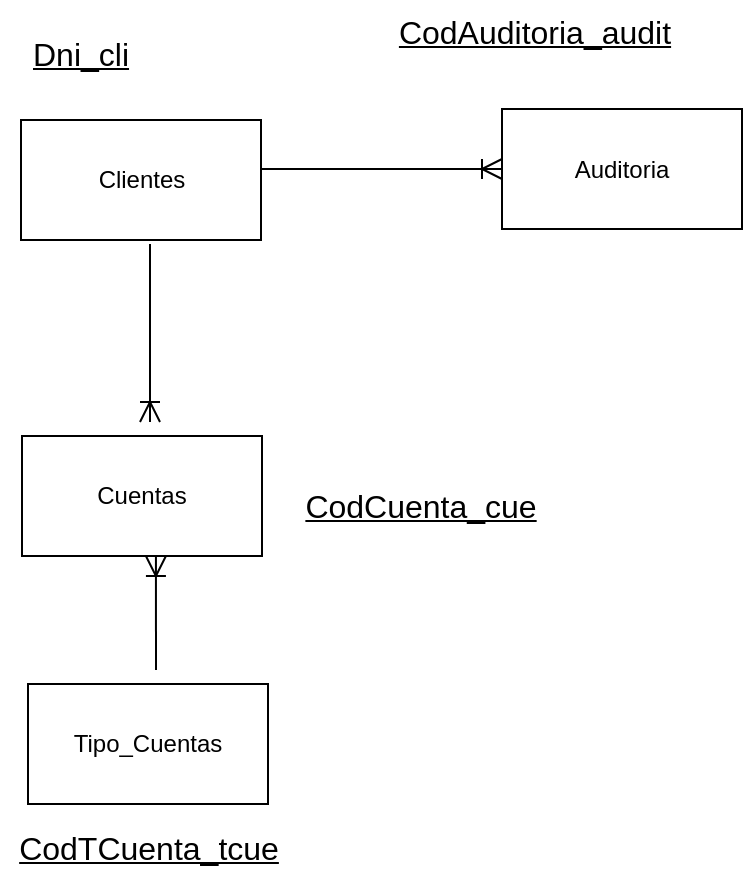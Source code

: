 <mxfile version="24.8.3" pages="4">
  <diagram name="Página-1" id="zxB4gJNdFVLavPCX1FQv">
    <mxGraphModel dx="1382" dy="931" grid="0" gridSize="10" guides="1" tooltips="1" connect="1" arrows="1" fold="1" page="0" pageScale="1" pageWidth="827" pageHeight="1169" math="0" shadow="0">
      <root>
        <mxCell id="0" />
        <mxCell id="1" parent="0" />
        <mxCell id="jgbjD3Xc3a9qb6cV0YSL-1" value="Clientes" style="rounded=0;whiteSpace=wrap;html=1;" parent="1" vertex="1">
          <mxGeometry x="-87.5" y="-307" width="120" height="60" as="geometry" />
        </mxCell>
        <mxCell id="jgbjD3Xc3a9qb6cV0YSL-2" value="&lt;u&gt;Dni_cli&lt;/u&gt;" style="text;html=1;align=center;verticalAlign=middle;resizable=0;points=[];autosize=1;strokeColor=none;fillColor=none;fontSize=16;" parent="1" vertex="1">
          <mxGeometry x="-91" y="-355.5" width="66" height="31" as="geometry" />
        </mxCell>
        <mxCell id="jgbjD3Xc3a9qb6cV0YSL-3" value="Tipo_Cuentas" style="rounded=0;whiteSpace=wrap;html=1;" parent="1" vertex="1">
          <mxGeometry x="-84" y="-25" width="120" height="60" as="geometry" />
        </mxCell>
        <mxCell id="jgbjD3Xc3a9qb6cV0YSL-4" value="&lt;u&gt;CodTCuenta_tcue&lt;/u&gt;" style="text;html=1;align=center;verticalAlign=middle;resizable=0;points=[];autosize=1;strokeColor=none;fillColor=none;fontSize=16;" parent="1" vertex="1">
          <mxGeometry x="-98" y="41" width="148" height="31" as="geometry" />
        </mxCell>
        <mxCell id="jgbjD3Xc3a9qb6cV0YSL-5" value="Cuentas" style="rounded=0;whiteSpace=wrap;html=1;" parent="1" vertex="1">
          <mxGeometry x="-87" y="-149" width="120" height="60" as="geometry" />
        </mxCell>
        <mxCell id="jgbjD3Xc3a9qb6cV0YSL-6" value="&lt;u&gt;CodCuenta_cue&lt;/u&gt;" style="text;html=1;align=center;verticalAlign=middle;resizable=0;points=[];autosize=1;strokeColor=none;fillColor=none;fontSize=16;" parent="1" vertex="1">
          <mxGeometry x="45" y="-130" width="134" height="31" as="geometry" />
        </mxCell>
        <mxCell id="jgbjD3Xc3a9qb6cV0YSL-7" value="Auditoria" style="rounded=0;whiteSpace=wrap;html=1;" parent="1" vertex="1">
          <mxGeometry x="153" y="-312.5" width="120" height="60" as="geometry" />
        </mxCell>
        <mxCell id="jgbjD3Xc3a9qb6cV0YSL-8" value="&lt;u&gt;CodAuditoria_audit&lt;/u&gt;" style="text;html=1;align=center;verticalAlign=middle;resizable=0;points=[];autosize=1;strokeColor=none;fillColor=none;fontSize=16;" parent="1" vertex="1">
          <mxGeometry x="91.5" y="-367" width="154" height="31" as="geometry" />
        </mxCell>
        <mxCell id="jgbjD3Xc3a9qb6cV0YSL-9" value="" style="fontSize=12;html=1;endArrow=ERoneToMany;rounded=0;startSize=8;endSize=8;entryX=0.558;entryY=1;entryDx=0;entryDy=0;entryPerimeter=0;" parent="1" target="jgbjD3Xc3a9qb6cV0YSL-5" edge="1">
          <mxGeometry width="100" height="100" relative="1" as="geometry">
            <mxPoint x="-20" y="-32" as="sourcePoint" />
            <mxPoint x="74" y="-68.5" as="targetPoint" />
          </mxGeometry>
        </mxCell>
        <mxCell id="jgbjD3Xc3a9qb6cV0YSL-10" value="" style="fontSize=12;html=1;endArrow=ERoneToMany;rounded=0;startSize=8;endSize=8;entryX=0;entryY=0.5;entryDx=0;entryDy=0;exitX=1;exitY=0.408;exitDx=0;exitDy=0;exitPerimeter=0;" parent="1" source="jgbjD3Xc3a9qb6cV0YSL-1" target="jgbjD3Xc3a9qb6cV0YSL-7" edge="1">
          <mxGeometry width="100" height="100" relative="1" as="geometry">
            <mxPoint x="39.5" y="-273" as="sourcePoint" />
            <mxPoint x="139.5" y="-373" as="targetPoint" />
            <Array as="points" />
          </mxGeometry>
        </mxCell>
        <mxCell id="jgbjD3Xc3a9qb6cV0YSL-11" value="" style="fontSize=12;html=1;endArrow=ERoneToMany;rounded=0;startSize=8;endSize=8;" parent="1" edge="1">
          <mxGeometry width="100" height="100" relative="1" as="geometry">
            <mxPoint x="-23" y="-245" as="sourcePoint" />
            <mxPoint x="-23" y="-156" as="targetPoint" />
          </mxGeometry>
        </mxCell>
      </root>
    </mxGraphModel>
  </diagram>
  <diagram id="vnbP18IH7Ibo_6LQcoX6" name="Página-2">
    <mxGraphModel dx="864" dy="1237" grid="0" gridSize="10" guides="1" tooltips="1" connect="1" arrows="1" fold="1" page="0" pageScale="1" pageWidth="827" pageHeight="1169" math="0" shadow="0">
      <root>
        <mxCell id="0" />
        <mxCell id="1" parent="0" />
        <mxCell id="KJEj9LLZVPbAl-D56fkq-1" value="Proveedores" style="rounded=0;whiteSpace=wrap;html=1;" vertex="1" parent="1">
          <mxGeometry x="-267" y="-87" width="120" height="60" as="geometry" />
        </mxCell>
        <mxCell id="KJEj9LLZVPbAl-D56fkq-2" value="&lt;u&gt;CodProv_Pr&lt;/u&gt;" style="text;html=1;align=center;verticalAlign=middle;resizable=0;points=[];autosize=1;strokeColor=none;fillColor=none;fontSize=16;" vertex="1" parent="1">
          <mxGeometry x="-254.5" y="-139.5" width="105" height="31" as="geometry" />
        </mxCell>
        <mxCell id="KJEj9LLZVPbAl-D56fkq-3" value="Articulos" style="rounded=0;whiteSpace=wrap;html=1;" vertex="1" parent="1">
          <mxGeometry x="216.5" y="-78" width="120" height="60" as="geometry" />
        </mxCell>
        <mxCell id="KJEj9LLZVPbAl-D56fkq-4" value="&lt;u&gt;CodArt_A&lt;/u&gt;" style="text;html=1;align=center;verticalAlign=middle;resizable=0;points=[];autosize=1;strokeColor=none;fillColor=none;fontSize=16;" vertex="1" parent="1">
          <mxGeometry x="194" y="-139.5" width="87" height="31" as="geometry" />
        </mxCell>
        <mxCell id="KJEj9LLZVPbAl-D56fkq-5" value="Facturas" style="rounded=0;whiteSpace=wrap;html=1;" vertex="1" parent="1">
          <mxGeometry x="248" y="245" width="120" height="60" as="geometry" />
        </mxCell>
        <mxCell id="KJEj9LLZVPbAl-D56fkq-6" value="&lt;u&gt;NumFact_F&lt;/u&gt;" style="text;html=1;align=center;verticalAlign=middle;resizable=0;points=[];autosize=1;strokeColor=none;fillColor=none;fontSize=16;" vertex="1" parent="1">
          <mxGeometry x="135" y="257" width="102" height="31" as="geometry" />
        </mxCell>
        <mxCell id="KJEj9LLZVPbAl-D56fkq-7" value="DetalleDeFacturas" style="rounded=0;whiteSpace=wrap;html=1;" vertex="1" parent="1">
          <mxGeometry x="230" y="67" width="120" height="60" as="geometry" />
        </mxCell>
        <mxCell id="KJEj9LLZVPbAl-D56fkq-8" value="&lt;u&gt;NumFact_DF&lt;/u&gt;" style="text;html=1;align=center;verticalAlign=middle;resizable=0;points=[];autosize=1;strokeColor=none;fillColor=none;fontSize=16;" vertex="1" parent="1">
          <mxGeometry x="381" y="67" width="113" height="31" as="geometry" />
        </mxCell>
        <mxCell id="KJEj9LLZVPbAl-D56fkq-9" value="&lt;u&gt;CodArt_DF&lt;/u&gt;" style="text;html=1;align=center;verticalAlign=middle;resizable=0;points=[];autosize=1;strokeColor=none;fillColor=none;fontSize=16;" vertex="1" parent="1">
          <mxGeometry x="401" y="105" width="98" height="31" as="geometry" />
        </mxCell>
        <mxCell id="KJEj9LLZVPbAl-D56fkq-10" value="proveedorXarticulos" style="rounded=0;whiteSpace=wrap;html=1;fillColor=#f8cecc;strokeColor=#b85450;" vertex="1" parent="1">
          <mxGeometry x="-43" y="-87" width="120" height="60" as="geometry" />
        </mxCell>
        <mxCell id="KJEj9LLZVPbAl-D56fkq-11" value="" style="fontSize=12;html=1;endArrow=ERoneToMany;rounded=0;startSize=8;endSize=8;" edge="1" parent="1">
          <mxGeometry width="100" height="100" relative="1" as="geometry">
            <mxPoint x="-142" y="-54" as="sourcePoint" />
            <mxPoint x="-45" y="-57" as="targetPoint" />
          </mxGeometry>
        </mxCell>
        <mxCell id="KJEj9LLZVPbAl-D56fkq-12" value="" style="fontSize=12;html=1;endArrow=ERoneToMany;rounded=0;startSize=8;endSize=8;exitX=0;exitY=0.5;exitDx=0;exitDy=0;entryX=1;entryY=0.5;entryDx=0;entryDy=0;" edge="1" parent="1" source="KJEj9LLZVPbAl-D56fkq-3" target="KJEj9LLZVPbAl-D56fkq-10">
          <mxGeometry width="100" height="100" relative="1" as="geometry">
            <mxPoint x="77" y="-87" as="sourcePoint" />
            <mxPoint x="177" y="-187" as="targetPoint" />
          </mxGeometry>
        </mxCell>
        <mxCell id="KJEj9LLZVPbAl-D56fkq-13" value="&lt;u&gt;CodProv_PrXA&lt;/u&gt;" style="text;html=1;align=center;verticalAlign=middle;resizable=0;points=[];autosize=1;strokeColor=#b85450;fillColor=#f8cecc;fontSize=16;" vertex="1" parent="1">
          <mxGeometry x="-40" y="-161" width="127" height="31" as="geometry" />
        </mxCell>
        <mxCell id="KJEj9LLZVPbAl-D56fkq-16" value="&lt;u&gt;CodArt_&lt;/u&gt;&lt;u&gt;PrXA&lt;/u&gt;" style="text;html=1;align=center;verticalAlign=middle;resizable=0;points=[];autosize=1;strokeColor=#b85450;fillColor=#f8cecc;fontSize=16;" vertex="1" parent="1">
          <mxGeometry x="-33.5" y="-130" width="114" height="31" as="geometry" />
        </mxCell>
        <mxCell id="KJEj9LLZVPbAl-D56fkq-17" value="HistoricoPreciosCompra" style="rounded=0;whiteSpace=wrap;html=1;" vertex="1" parent="1">
          <mxGeometry x="-49" y="26" width="158" height="61" as="geometry" />
        </mxCell>
        <mxCell id="KJEj9LLZVPbAl-D56fkq-18" value="" style="fontSize=12;html=1;endArrow=ERoneToMany;rounded=0;startSize=8;endSize=8;entryX=0.5;entryY=0;entryDx=0;entryDy=0;exitX=0.5;exitY=1;exitDx=0;exitDy=0;" edge="1" parent="1" source="KJEj9LLZVPbAl-D56fkq-10" target="KJEj9LLZVPbAl-D56fkq-17">
          <mxGeometry width="100" height="100" relative="1" as="geometry">
            <mxPoint x="-132" y="-44" as="sourcePoint" />
            <mxPoint x="-35" y="-47" as="targetPoint" />
            <Array as="points">
              <mxPoint x="33" y="-5" />
            </Array>
          </mxGeometry>
        </mxCell>
        <mxCell id="KJEj9LLZVPbAl-D56fkq-19" value="&lt;u&gt;Cod_HPC&lt;/u&gt;" style="text;html=1;align=center;verticalAlign=middle;resizable=0;points=[];autosize=1;strokeColor=none;fillColor=none;fontSize=16;" vertex="1" parent="1">
          <mxGeometry x="-13" y="95" width="90" height="31" as="geometry" />
        </mxCell>
        <mxCell id="KJEj9LLZVPbAl-D56fkq-20" value="" style="fontSize=12;html=1;endArrow=ERoneToMany;rounded=0;startSize=8;endSize=8;entryX=0.5;entryY=0;entryDx=0;entryDy=0;" edge="1" parent="1" target="KJEj9LLZVPbAl-D56fkq-7">
          <mxGeometry width="100" height="100" relative="1" as="geometry">
            <mxPoint x="286" y="-15" as="sourcePoint" />
            <mxPoint x="386" y="-115" as="targetPoint" />
          </mxGeometry>
        </mxCell>
        <mxCell id="KJEj9LLZVPbAl-D56fkq-21" value="" style="fontSize=12;html=1;endArrow=ERoneToMany;rounded=0;startSize=8;endSize=8;entryX=0.5;entryY=1;entryDx=0;entryDy=0;" edge="1" parent="1" target="KJEj9LLZVPbAl-D56fkq-7">
          <mxGeometry width="100" height="100" relative="1" as="geometry">
            <mxPoint x="304" y="239" as="sourcePoint" />
            <mxPoint x="355" y="170" as="targetPoint" />
          </mxGeometry>
        </mxCell>
        <mxCell id="KJEj9LLZVPbAl-D56fkq-22" style="edgeStyle=none;curved=1;rounded=0;orthogonalLoop=1;jettySize=auto;html=1;entryX=1.01;entryY=0.355;entryDx=0;entryDy=0;entryPerimeter=0;fontSize=12;startSize=8;endSize=8;" edge="1" parent="1" source="KJEj9LLZVPbAl-D56fkq-6" target="KJEj9LLZVPbAl-D56fkq-6">
          <mxGeometry relative="1" as="geometry" />
        </mxCell>
      </root>
    </mxGraphModel>
  </diagram>
  <diagram id="vbrWUbYUtM3wqmcqn4QB" name="Página-3">
    <mxGraphModel dx="982" dy="531" grid="0" gridSize="10" guides="1" tooltips="1" connect="1" arrows="1" fold="1" page="0" pageScale="1" pageWidth="827" pageHeight="1169" math="0" shadow="0">
      <root>
        <mxCell id="0" />
        <mxCell id="1" parent="0" />
      </root>
    </mxGraphModel>
  </diagram>
  <diagram id="wJZ1-dkGPb7Q9WOv_99t" name="Página-4">
    <mxGraphModel dx="530" dy="933" grid="0" gridSize="10" guides="1" tooltips="1" connect="1" arrows="1" fold="1" page="0" pageScale="1" pageWidth="827" pageHeight="1169" math="0" shadow="0">
      <root>
        <mxCell id="0" />
        <mxCell id="1" parent="0" />
        <mxCell id="YbjFpwrfVPBk_nPDrStt-1" value="Articulos" style="rounded=0;whiteSpace=wrap;html=1;" vertex="1" parent="1">
          <mxGeometry x="80" y="11" width="120" height="60" as="geometry" />
        </mxCell>
        <mxCell id="YbjFpwrfVPBk_nPDrStt-2" value="Facturas" style="rounded=0;whiteSpace=wrap;html=1;" vertex="1" parent="1">
          <mxGeometry x="294" y="114" width="120" height="60" as="geometry" />
        </mxCell>
        <mxCell id="YbjFpwrfVPBk_nPDrStt-3" value="DetalleDeFacturas" style="rounded=0;whiteSpace=wrap;html=1;" vertex="1" parent="1">
          <mxGeometry x="72" y="114" width="120" height="60" as="geometry" />
        </mxCell>
        <mxCell id="YbjFpwrfVPBk_nPDrStt-4" value="HistoricoPrecios" style="rounded=0;whiteSpace=wrap;html=1;" vertex="1" parent="1">
          <mxGeometry x="281" y="15" width="120" height="60" as="geometry" />
        </mxCell>
        <mxCell id="YbjFpwrfVPBk_nPDrStt-5" value="&lt;u&gt;CodArt_A&lt;/u&gt;" style="text;html=1;align=center;verticalAlign=middle;resizable=0;points=[];autosize=1;strokeColor=none;fillColor=none;fontSize=16;" vertex="1" parent="1">
          <mxGeometry x="62.5" y="-48.5" width="87" height="31" as="geometry" />
        </mxCell>
        <mxCell id="YbjFpwrfVPBk_nPDrStt-6" value="&lt;u&gt;NumFact_F&lt;/u&gt;" style="text;html=1;align=center;verticalAlign=middle;resizable=0;points=[];autosize=1;strokeColor=none;fillColor=none;fontSize=16;" vertex="1" parent="1">
          <mxGeometry x="309" y="198" width="102" height="31" as="geometry" />
        </mxCell>
        <mxCell id="YbjFpwrfVPBk_nPDrStt-7" value="&lt;u&gt;NumFact_DF, CodArt_DF&lt;/u&gt;" style="text;html=1;align=center;verticalAlign=middle;resizable=0;points=[];autosize=1;strokeColor=none;fillColor=none;fontSize=16;" vertex="1" parent="1">
          <mxGeometry x="6.5" y="202.5" width="200" height="31" as="geometry" />
        </mxCell>
        <mxCell id="YbjFpwrfVPBk_nPDrStt-8" value="&lt;u&gt;CodHistPre_HP&lt;/u&gt;" style="text;html=1;align=center;verticalAlign=middle;resizable=0;points=[];autosize=1;strokeColor=none;fillColor=none;fontSize=16;" vertex="1" parent="1">
          <mxGeometry x="399" y="6" width="131" height="31" as="geometry" />
        </mxCell>
        <mxCell id="YbjFpwrfVPBk_nPDrStt-9" value="NumFact_F" style="text;html=1;align=center;verticalAlign=middle;resizable=0;points=[];autosize=1;strokeColor=none;fillColor=none;fontSize=16;" vertex="1" parent="1">
          <mxGeometry x="3.5" y="235.5" width="102" height="31" as="geometry" />
        </mxCell>
        <mxCell id="YbjFpwrfVPBk_nPDrStt-10" value="CodArt_A" style="text;html=1;align=center;verticalAlign=middle;resizable=0;points=[];autosize=1;strokeColor=none;fillColor=none;fontSize=16;" vertex="1" parent="1">
          <mxGeometry x="6.5" y="264" width="87" height="31" as="geometry" />
        </mxCell>
        <mxCell id="YbjFpwrfVPBk_nPDrStt-11" value="CodArt_A" style="text;html=1;align=center;verticalAlign=middle;resizable=0;points=[];autosize=1;strokeColor=none;fillColor=none;fontSize=16;" vertex="1" parent="1">
          <mxGeometry x="416.5" y="35.5" width="87" height="31" as="geometry" />
        </mxCell>
        <mxCell id="YbjFpwrfVPBk_nPDrStt-12" value="" style="fontSize=12;html=1;endArrow=ERoneToMany;rounded=0;startSize=8;endSize=8;entryX=0;entryY=0.5;entryDx=0;entryDy=0;" edge="1" parent="1" target="YbjFpwrfVPBk_nPDrStt-4">
          <mxGeometry width="100" height="100" relative="1" as="geometry">
            <mxPoint x="195" y="42" as="sourcePoint" />
            <mxPoint x="276" y="42" as="targetPoint" />
            <Array as="points" />
          </mxGeometry>
        </mxCell>
        <mxCell id="YbjFpwrfVPBk_nPDrStt-14" value="" style="fontSize=12;html=1;endArrow=ERoneToMany;rounded=0;startSize=8;endSize=8;exitX=0.592;exitY=0.983;exitDx=0;exitDy=0;exitPerimeter=0;entryX=0.675;entryY=0.05;entryDx=0;entryDy=0;entryPerimeter=0;" edge="1" parent="1" source="YbjFpwrfVPBk_nPDrStt-1" target="YbjFpwrfVPBk_nPDrStt-3">
          <mxGeometry width="100" height="100" relative="1" as="geometry">
            <mxPoint x="205" y="52" as="sourcePoint" />
            <mxPoint x="160" y="113" as="targetPoint" />
            <Array as="points" />
          </mxGeometry>
        </mxCell>
        <mxCell id="YbjFpwrfVPBk_nPDrStt-15" value="" style="fontSize=12;html=1;endArrow=ERoneToMany;rounded=0;startSize=8;endSize=8;entryX=1;entryY=0.5;entryDx=0;entryDy=0;entryPerimeter=0;" edge="1" parent="1" target="YbjFpwrfVPBk_nPDrStt-3">
          <mxGeometry width="100" height="100" relative="1" as="geometry">
            <mxPoint x="293" y="146" as="sourcePoint" />
            <mxPoint x="195" y="149" as="targetPoint" />
            <Array as="points" />
          </mxGeometry>
        </mxCell>
      </root>
    </mxGraphModel>
  </diagram>
</mxfile>
